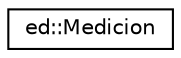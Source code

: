 digraph "Representación gráfica de la clase"
{
  edge [fontname="Helvetica",fontsize="10",labelfontname="Helvetica",labelfontsize="10"];
  node [fontname="Helvetica",fontsize="10",shape=record];
  rankdir="LR";
  Node0 [label="ed::Medicion",height=0.2,width=0.4,color="black", fillcolor="white", style="filled",URL="$classed_1_1Medicion.html",tooltip="Definición de la clase Medicion. "];
}
